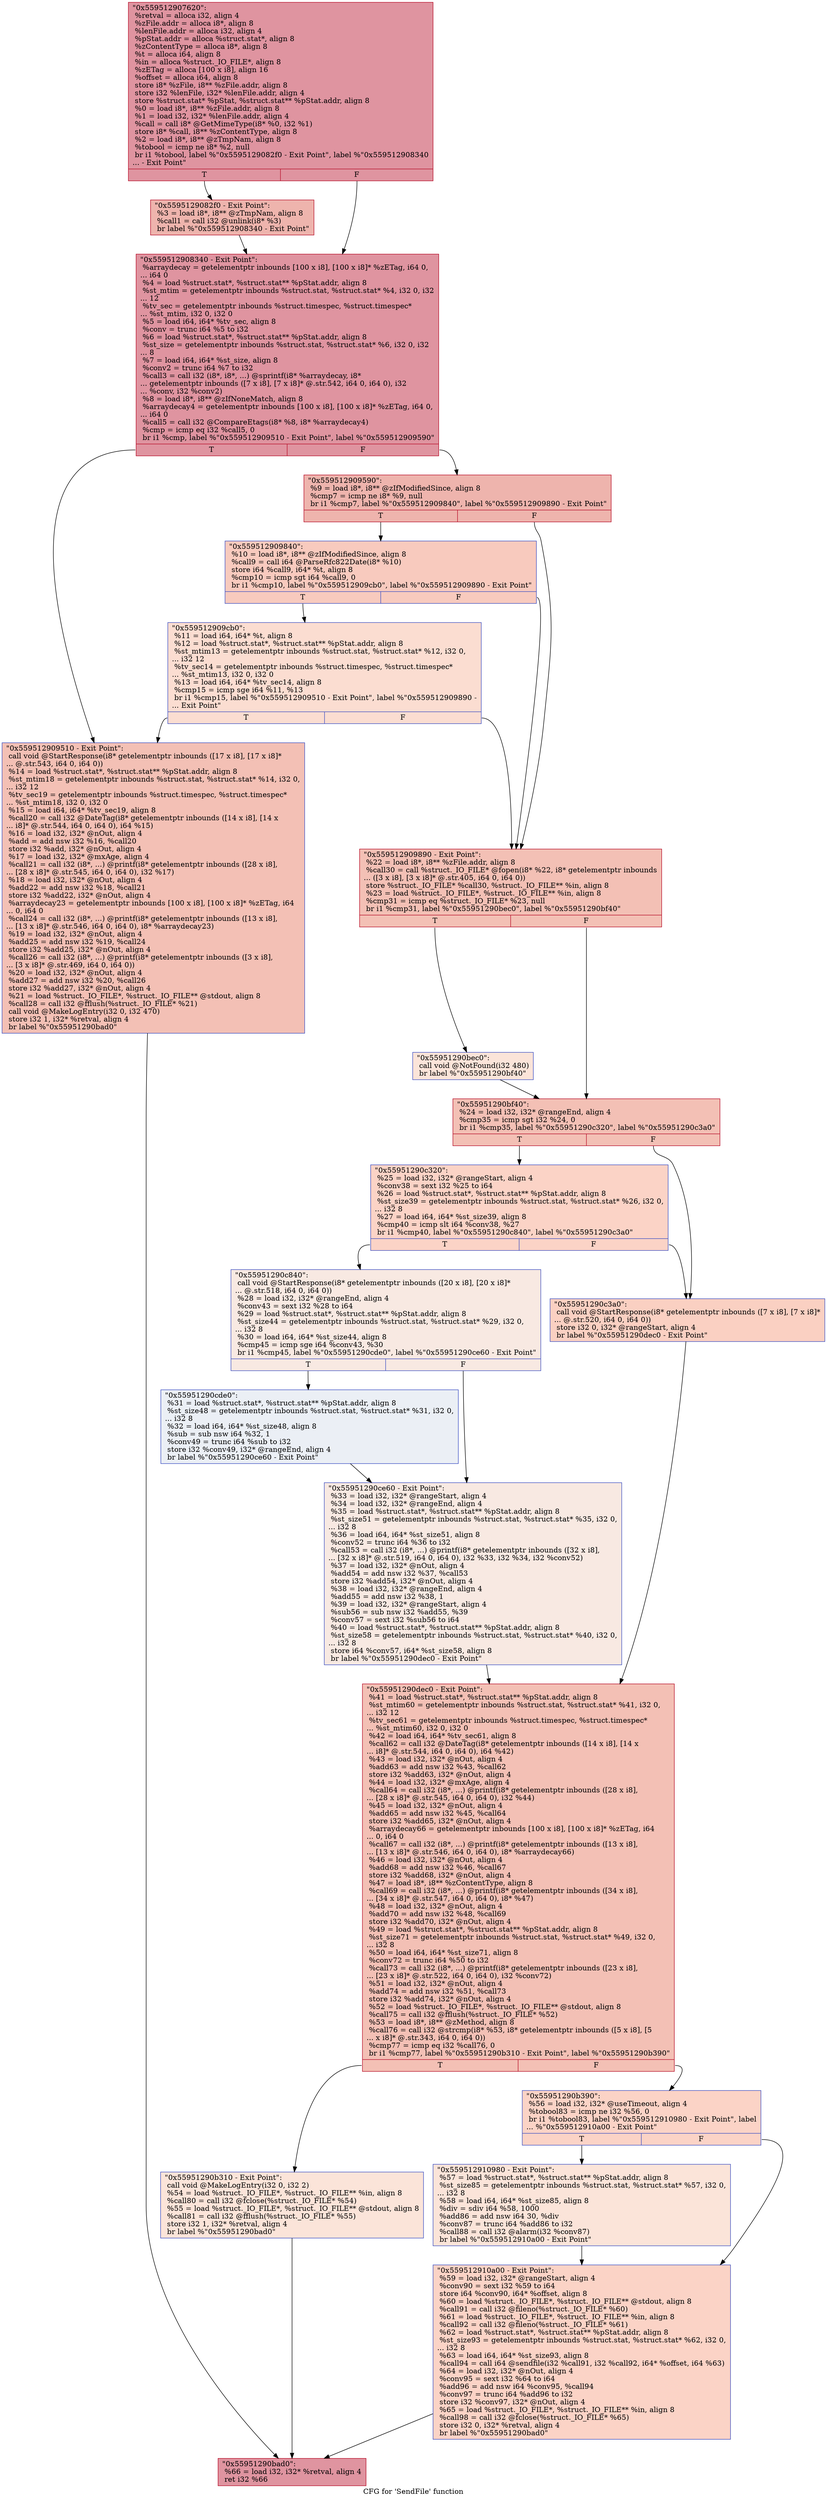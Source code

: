 digraph "CFG for 'SendFile' function" {
	label="CFG for 'SendFile' function";

	Node0x559512907620 [shape=record,color="#b70d28ff", style=filled, fillcolor="#b70d2870",label="{\"0x559512907620\":\l  %retval = alloca i32, align 4\l  %zFile.addr = alloca i8*, align 8\l  %lenFile.addr = alloca i32, align 4\l  %pStat.addr = alloca %struct.stat*, align 8\l  %zContentType = alloca i8*, align 8\l  %t = alloca i64, align 8\l  %in = alloca %struct._IO_FILE*, align 8\l  %zETag = alloca [100 x i8], align 16\l  %offset = alloca i64, align 8\l  store i8* %zFile, i8** %zFile.addr, align 8\l  store i32 %lenFile, i32* %lenFile.addr, align 4\l  store %struct.stat* %pStat, %struct.stat** %pStat.addr, align 8\l  %0 = load i8*, i8** %zFile.addr, align 8\l  %1 = load i32, i32* %lenFile.addr, align 4\l  %call = call i8* @GetMimeType(i8* %0, i32 %1)\l  store i8* %call, i8** %zContentType, align 8\l  %2 = load i8*, i8** @zTmpNam, align 8\l  %tobool = icmp ne i8* %2, null\l  br i1 %tobool, label %\"0x5595129082f0 - Exit Point\", label %\"0x559512908340\l... - Exit Point\"\l|{<s0>T|<s1>F}}"];
	Node0x559512907620:s0 -> Node0x5595129082f0;
	Node0x559512907620:s1 -> Node0x559512908340;
	Node0x5595129082f0 [shape=record,color="#b70d28ff", style=filled, fillcolor="#d8564670",label="{\"0x5595129082f0 - Exit Point\":                    \l  %3 = load i8*, i8** @zTmpNam, align 8\l  %call1 = call i32 @unlink(i8* %3)\l  br label %\"0x559512908340 - Exit Point\"\l}"];
	Node0x5595129082f0 -> Node0x559512908340;
	Node0x559512908340 [shape=record,color="#b70d28ff", style=filled, fillcolor="#b70d2870",label="{\"0x559512908340 - Exit Point\":                    \l  %arraydecay = getelementptr inbounds [100 x i8], [100 x i8]* %zETag, i64 0,\l... i64 0\l  %4 = load %struct.stat*, %struct.stat** %pStat.addr, align 8\l  %st_mtim = getelementptr inbounds %struct.stat, %struct.stat* %4, i32 0, i32\l... 12\l  %tv_sec = getelementptr inbounds %struct.timespec, %struct.timespec*\l... %st_mtim, i32 0, i32 0\l  %5 = load i64, i64* %tv_sec, align 8\l  %conv = trunc i64 %5 to i32\l  %6 = load %struct.stat*, %struct.stat** %pStat.addr, align 8\l  %st_size = getelementptr inbounds %struct.stat, %struct.stat* %6, i32 0, i32\l... 8\l  %7 = load i64, i64* %st_size, align 8\l  %conv2 = trunc i64 %7 to i32\l  %call3 = call i32 (i8*, i8*, ...) @sprintf(i8* %arraydecay, i8*\l... getelementptr inbounds ([7 x i8], [7 x i8]* @.str.542, i64 0, i64 0), i32\l... %conv, i32 %conv2)\l  %8 = load i8*, i8** @zIfNoneMatch, align 8\l  %arraydecay4 = getelementptr inbounds [100 x i8], [100 x i8]* %zETag, i64 0,\l... i64 0\l  %call5 = call i32 @CompareEtags(i8* %8, i8* %arraydecay4)\l  %cmp = icmp eq i32 %call5, 0\l  br i1 %cmp, label %\"0x559512909510 - Exit Point\", label %\"0x559512909590\"\l|{<s0>T|<s1>F}}"];
	Node0x559512908340:s0 -> Node0x559512909510;
	Node0x559512908340:s1 -> Node0x559512909590;
	Node0x559512909590 [shape=record,color="#b70d28ff", style=filled, fillcolor="#d8564670",label="{\"0x559512909590\":                                 \l  %9 = load i8*, i8** @zIfModifiedSince, align 8\l  %cmp7 = icmp ne i8* %9, null\l  br i1 %cmp7, label %\"0x559512909840\", label %\"0x559512909890 - Exit Point\"\l|{<s0>T|<s1>F}}"];
	Node0x559512909590:s0 -> Node0x559512909840;
	Node0x559512909590:s1 -> Node0x559512909890;
	Node0x559512909840 [shape=record,color="#3d50c3ff", style=filled, fillcolor="#ef886b70",label="{\"0x559512909840\":                                 \l  %10 = load i8*, i8** @zIfModifiedSince, align 8\l  %call9 = call i64 @ParseRfc822Date(i8* %10)\l  store i64 %call9, i64* %t, align 8\l  %cmp10 = icmp sgt i64 %call9, 0\l  br i1 %cmp10, label %\"0x559512909cb0\", label %\"0x559512909890 - Exit Point\"\l|{<s0>T|<s1>F}}"];
	Node0x559512909840:s0 -> Node0x559512909cb0;
	Node0x559512909840:s1 -> Node0x559512909890;
	Node0x559512909cb0 [shape=record,color="#3d50c3ff", style=filled, fillcolor="#f7b39670",label="{\"0x559512909cb0\":                                 \l  %11 = load i64, i64* %t, align 8\l  %12 = load %struct.stat*, %struct.stat** %pStat.addr, align 8\l  %st_mtim13 = getelementptr inbounds %struct.stat, %struct.stat* %12, i32 0,\l... i32 12\l  %tv_sec14 = getelementptr inbounds %struct.timespec, %struct.timespec*\l... %st_mtim13, i32 0, i32 0\l  %13 = load i64, i64* %tv_sec14, align 8\l  %cmp15 = icmp sge i64 %11, %13\l  br i1 %cmp15, label %\"0x559512909510 - Exit Point\", label %\"0x559512909890 -\l... Exit Point\"\l|{<s0>T|<s1>F}}"];
	Node0x559512909cb0:s0 -> Node0x559512909510;
	Node0x559512909cb0:s1 -> Node0x559512909890;
	Node0x559512909510 [shape=record,color="#3d50c3ff", style=filled, fillcolor="#e5705870",label="{\"0x559512909510 - Exit Point\":                    \l  call void @StartResponse(i8* getelementptr inbounds ([17 x i8], [17 x i8]*\l... @.str.543, i64 0, i64 0))\l  %14 = load %struct.stat*, %struct.stat** %pStat.addr, align 8\l  %st_mtim18 = getelementptr inbounds %struct.stat, %struct.stat* %14, i32 0,\l... i32 12\l  %tv_sec19 = getelementptr inbounds %struct.timespec, %struct.timespec*\l... %st_mtim18, i32 0, i32 0\l  %15 = load i64, i64* %tv_sec19, align 8\l  %call20 = call i32 @DateTag(i8* getelementptr inbounds ([14 x i8], [14 x\l... i8]* @.str.544, i64 0, i64 0), i64 %15)\l  %16 = load i32, i32* @nOut, align 4\l  %add = add nsw i32 %16, %call20\l  store i32 %add, i32* @nOut, align 4\l  %17 = load i32, i32* @mxAge, align 4\l  %call21 = call i32 (i8*, ...) @printf(i8* getelementptr inbounds ([28 x i8],\l... [28 x i8]* @.str.545, i64 0, i64 0), i32 %17)\l  %18 = load i32, i32* @nOut, align 4\l  %add22 = add nsw i32 %18, %call21\l  store i32 %add22, i32* @nOut, align 4\l  %arraydecay23 = getelementptr inbounds [100 x i8], [100 x i8]* %zETag, i64\l... 0, i64 0\l  %call24 = call i32 (i8*, ...) @printf(i8* getelementptr inbounds ([13 x i8],\l... [13 x i8]* @.str.546, i64 0, i64 0), i8* %arraydecay23)\l  %19 = load i32, i32* @nOut, align 4\l  %add25 = add nsw i32 %19, %call24\l  store i32 %add25, i32* @nOut, align 4\l  %call26 = call i32 (i8*, ...) @printf(i8* getelementptr inbounds ([3 x i8],\l... [3 x i8]* @.str.469, i64 0, i64 0))\l  %20 = load i32, i32* @nOut, align 4\l  %add27 = add nsw i32 %20, %call26\l  store i32 %add27, i32* @nOut, align 4\l  %21 = load %struct._IO_FILE*, %struct._IO_FILE** @stdout, align 8\l  %call28 = call i32 @fflush(%struct._IO_FILE* %21)\l  call void @MakeLogEntry(i32 0, i32 470)\l  store i32 1, i32* %retval, align 4\l  br label %\"0x55951290bad0\"\l}"];
	Node0x559512909510 -> Node0x55951290bad0;
	Node0x559512909890 [shape=record,color="#b70d28ff", style=filled, fillcolor="#e5705870",label="{\"0x559512909890 - Exit Point\":                    \l  %22 = load i8*, i8** %zFile.addr, align 8\l  %call30 = call %struct._IO_FILE* @fopen(i8* %22, i8* getelementptr inbounds\l... ([3 x i8], [3 x i8]* @.str.405, i64 0, i64 0))\l  store %struct._IO_FILE* %call30, %struct._IO_FILE** %in, align 8\l  %23 = load %struct._IO_FILE*, %struct._IO_FILE** %in, align 8\l  %cmp31 = icmp eq %struct._IO_FILE* %23, null\l  br i1 %cmp31, label %\"0x55951290bec0\", label %\"0x55951290bf40\"\l|{<s0>T|<s1>F}}"];
	Node0x559512909890:s0 -> Node0x55951290bec0;
	Node0x559512909890:s1 -> Node0x55951290bf40;
	Node0x55951290bec0 [shape=record,color="#3d50c3ff", style=filled, fillcolor="#f5c1a970",label="{\"0x55951290bec0\":                                 \l  call void @NotFound(i32 480)\l  br label %\"0x55951290bf40\"\l}"];
	Node0x55951290bec0 -> Node0x55951290bf40;
	Node0x55951290bf40 [shape=record,color="#b70d28ff", style=filled, fillcolor="#e5705870",label="{\"0x55951290bf40\":                                 \l  %24 = load i32, i32* @rangeEnd, align 4\l  %cmp35 = icmp sgt i32 %24, 0\l  br i1 %cmp35, label %\"0x55951290c320\", label %\"0x55951290c3a0\"\l|{<s0>T|<s1>F}}"];
	Node0x55951290bf40:s0 -> Node0x55951290c320;
	Node0x55951290bf40:s1 -> Node0x55951290c3a0;
	Node0x55951290c320 [shape=record,color="#3d50c3ff", style=filled, fillcolor="#f59c7d70",label="{\"0x55951290c320\":                                 \l  %25 = load i32, i32* @rangeStart, align 4\l  %conv38 = sext i32 %25 to i64\l  %26 = load %struct.stat*, %struct.stat** %pStat.addr, align 8\l  %st_size39 = getelementptr inbounds %struct.stat, %struct.stat* %26, i32 0,\l... i32 8\l  %27 = load i64, i64* %st_size39, align 8\l  %cmp40 = icmp slt i64 %conv38, %27\l  br i1 %cmp40, label %\"0x55951290c840\", label %\"0x55951290c3a0\"\l|{<s0>T|<s1>F}}"];
	Node0x55951290c320:s0 -> Node0x55951290c840;
	Node0x55951290c320:s1 -> Node0x55951290c3a0;
	Node0x55951290c840 [shape=record,color="#3d50c3ff", style=filled, fillcolor="#efcebd70",label="{\"0x55951290c840\":                                 \l  call void @StartResponse(i8* getelementptr inbounds ([20 x i8], [20 x i8]*\l... @.str.518, i64 0, i64 0))\l  %28 = load i32, i32* @rangeEnd, align 4\l  %conv43 = sext i32 %28 to i64\l  %29 = load %struct.stat*, %struct.stat** %pStat.addr, align 8\l  %st_size44 = getelementptr inbounds %struct.stat, %struct.stat* %29, i32 0,\l... i32 8\l  %30 = load i64, i64* %st_size44, align 8\l  %cmp45 = icmp sge i64 %conv43, %30\l  br i1 %cmp45, label %\"0x55951290cde0\", label %\"0x55951290ce60 - Exit Point\"\l|{<s0>T|<s1>F}}"];
	Node0x55951290c840:s0 -> Node0x55951290cde0;
	Node0x55951290c840:s1 -> Node0x55951290ce60;
	Node0x55951290cde0 [shape=record,color="#3d50c3ff", style=filled, fillcolor="#d1dae970",label="{\"0x55951290cde0\":                                 \l  %31 = load %struct.stat*, %struct.stat** %pStat.addr, align 8\l  %st_size48 = getelementptr inbounds %struct.stat, %struct.stat* %31, i32 0,\l... i32 8\l  %32 = load i64, i64* %st_size48, align 8\l  %sub = sub nsw i64 %32, 1\l  %conv49 = trunc i64 %sub to i32\l  store i32 %conv49, i32* @rangeEnd, align 4\l  br label %\"0x55951290ce60 - Exit Point\"\l}"];
	Node0x55951290cde0 -> Node0x55951290ce60;
	Node0x55951290ce60 [shape=record,color="#3d50c3ff", style=filled, fillcolor="#efcebd70",label="{\"0x55951290ce60 - Exit Point\":                    \l  %33 = load i32, i32* @rangeStart, align 4\l  %34 = load i32, i32* @rangeEnd, align 4\l  %35 = load %struct.stat*, %struct.stat** %pStat.addr, align 8\l  %st_size51 = getelementptr inbounds %struct.stat, %struct.stat* %35, i32 0,\l... i32 8\l  %36 = load i64, i64* %st_size51, align 8\l  %conv52 = trunc i64 %36 to i32\l  %call53 = call i32 (i8*, ...) @printf(i8* getelementptr inbounds ([32 x i8],\l... [32 x i8]* @.str.519, i64 0, i64 0), i32 %33, i32 %34, i32 %conv52)\l  %37 = load i32, i32* @nOut, align 4\l  %add54 = add nsw i32 %37, %call53\l  store i32 %add54, i32* @nOut, align 4\l  %38 = load i32, i32* @rangeEnd, align 4\l  %add55 = add nsw i32 %38, 1\l  %39 = load i32, i32* @rangeStart, align 4\l  %sub56 = sub nsw i32 %add55, %39\l  %conv57 = sext i32 %sub56 to i64\l  %40 = load %struct.stat*, %struct.stat** %pStat.addr, align 8\l  %st_size58 = getelementptr inbounds %struct.stat, %struct.stat* %40, i32 0,\l... i32 8\l  store i64 %conv57, i64* %st_size58, align 8\l  br label %\"0x55951290dec0 - Exit Point\"\l}"];
	Node0x55951290ce60 -> Node0x55951290dec0;
	Node0x55951290c3a0 [shape=record,color="#3d50c3ff", style=filled, fillcolor="#f3947570",label="{\"0x55951290c3a0\":                                 \l  call void @StartResponse(i8* getelementptr inbounds ([7 x i8], [7 x i8]*\l... @.str.520, i64 0, i64 0))\l  store i32 0, i32* @rangeStart, align 4\l  br label %\"0x55951290dec0 - Exit Point\"\l}"];
	Node0x55951290c3a0 -> Node0x55951290dec0;
	Node0x55951290dec0 [shape=record,color="#b70d28ff", style=filled, fillcolor="#e5705870",label="{\"0x55951290dec0 - Exit Point\":                    \l  %41 = load %struct.stat*, %struct.stat** %pStat.addr, align 8\l  %st_mtim60 = getelementptr inbounds %struct.stat, %struct.stat* %41, i32 0,\l... i32 12\l  %tv_sec61 = getelementptr inbounds %struct.timespec, %struct.timespec*\l... %st_mtim60, i32 0, i32 0\l  %42 = load i64, i64* %tv_sec61, align 8\l  %call62 = call i32 @DateTag(i8* getelementptr inbounds ([14 x i8], [14 x\l... i8]* @.str.544, i64 0, i64 0), i64 %42)\l  %43 = load i32, i32* @nOut, align 4\l  %add63 = add nsw i32 %43, %call62\l  store i32 %add63, i32* @nOut, align 4\l  %44 = load i32, i32* @mxAge, align 4\l  %call64 = call i32 (i8*, ...) @printf(i8* getelementptr inbounds ([28 x i8],\l... [28 x i8]* @.str.545, i64 0, i64 0), i32 %44)\l  %45 = load i32, i32* @nOut, align 4\l  %add65 = add nsw i32 %45, %call64\l  store i32 %add65, i32* @nOut, align 4\l  %arraydecay66 = getelementptr inbounds [100 x i8], [100 x i8]* %zETag, i64\l... 0, i64 0\l  %call67 = call i32 (i8*, ...) @printf(i8* getelementptr inbounds ([13 x i8],\l... [13 x i8]* @.str.546, i64 0, i64 0), i8* %arraydecay66)\l  %46 = load i32, i32* @nOut, align 4\l  %add68 = add nsw i32 %46, %call67\l  store i32 %add68, i32* @nOut, align 4\l  %47 = load i8*, i8** %zContentType, align 8\l  %call69 = call i32 (i8*, ...) @printf(i8* getelementptr inbounds ([34 x i8],\l... [34 x i8]* @.str.547, i64 0, i64 0), i8* %47)\l  %48 = load i32, i32* @nOut, align 4\l  %add70 = add nsw i32 %48, %call69\l  store i32 %add70, i32* @nOut, align 4\l  %49 = load %struct.stat*, %struct.stat** %pStat.addr, align 8\l  %st_size71 = getelementptr inbounds %struct.stat, %struct.stat* %49, i32 0,\l... i32 8\l  %50 = load i64, i64* %st_size71, align 8\l  %conv72 = trunc i64 %50 to i32\l  %call73 = call i32 (i8*, ...) @printf(i8* getelementptr inbounds ([23 x i8],\l... [23 x i8]* @.str.522, i64 0, i64 0), i32 %conv72)\l  %51 = load i32, i32* @nOut, align 4\l  %add74 = add nsw i32 %51, %call73\l  store i32 %add74, i32* @nOut, align 4\l  %52 = load %struct._IO_FILE*, %struct._IO_FILE** @stdout, align 8\l  %call75 = call i32 @fflush(%struct._IO_FILE* %52)\l  %53 = load i8*, i8** @zMethod, align 8\l  %call76 = call i32 @strcmp(i8* %53, i8* getelementptr inbounds ([5 x i8], [5\l... x i8]* @.str.343, i64 0, i64 0))\l  %cmp77 = icmp eq i32 %call76, 0\l  br i1 %cmp77, label %\"0x55951290b310 - Exit Point\", label %\"0x55951290b390\"\l|{<s0>T|<s1>F}}"];
	Node0x55951290dec0:s0 -> Node0x55951290b310;
	Node0x55951290dec0:s1 -> Node0x55951290b390;
	Node0x55951290b310 [shape=record,color="#3d50c3ff", style=filled, fillcolor="#f5c1a970",label="{\"0x55951290b310 - Exit Point\":                    \l  call void @MakeLogEntry(i32 0, i32 2)\l  %54 = load %struct._IO_FILE*, %struct._IO_FILE** %in, align 8\l  %call80 = call i32 @fclose(%struct._IO_FILE* %54)\l  %55 = load %struct._IO_FILE*, %struct._IO_FILE** @stdout, align 8\l  %call81 = call i32 @fflush(%struct._IO_FILE* %55)\l  store i32 1, i32* %retval, align 4\l  br label %\"0x55951290bad0\"\l}"];
	Node0x55951290b310 -> Node0x55951290bad0;
	Node0x55951290b390 [shape=record,color="#3d50c3ff", style=filled, fillcolor="#f59c7d70",label="{\"0x55951290b390\":                                 \l  %56 = load i32, i32* @useTimeout, align 4\l  %tobool83 = icmp ne i32 %56, 0\l  br i1 %tobool83, label %\"0x559512910980 - Exit Point\", label\l... %\"0x559512910a00 - Exit Point\"\l|{<s0>T|<s1>F}}"];
	Node0x55951290b390:s0 -> Node0x559512910980;
	Node0x55951290b390:s1 -> Node0x559512910a00;
	Node0x559512910980 [shape=record,color="#3d50c3ff", style=filled, fillcolor="#f5c1a970",label="{\"0x559512910980 - Exit Point\":                    \l  %57 = load %struct.stat*, %struct.stat** %pStat.addr, align 8\l  %st_size85 = getelementptr inbounds %struct.stat, %struct.stat* %57, i32 0,\l... i32 8\l  %58 = load i64, i64* %st_size85, align 8\l  %div = sdiv i64 %58, 1000\l  %add86 = add nsw i64 30, %div\l  %conv87 = trunc i64 %add86 to i32\l  %call88 = call i32 @alarm(i32 %conv87)\l  br label %\"0x559512910a00 - Exit Point\"\l}"];
	Node0x559512910980 -> Node0x559512910a00;
	Node0x559512910a00 [shape=record,color="#3d50c3ff", style=filled, fillcolor="#f59c7d70",label="{\"0x559512910a00 - Exit Point\":                    \l  %59 = load i32, i32* @rangeStart, align 4\l  %conv90 = sext i32 %59 to i64\l  store i64 %conv90, i64* %offset, align 8\l  %60 = load %struct._IO_FILE*, %struct._IO_FILE** @stdout, align 8\l  %call91 = call i32 @fileno(%struct._IO_FILE* %60)\l  %61 = load %struct._IO_FILE*, %struct._IO_FILE** %in, align 8\l  %call92 = call i32 @fileno(%struct._IO_FILE* %61)\l  %62 = load %struct.stat*, %struct.stat** %pStat.addr, align 8\l  %st_size93 = getelementptr inbounds %struct.stat, %struct.stat* %62, i32 0,\l... i32 8\l  %63 = load i64, i64* %st_size93, align 8\l  %call94 = call i64 @sendfile(i32 %call91, i32 %call92, i64* %offset, i64 %63)\l  %64 = load i32, i32* @nOut, align 4\l  %conv95 = sext i32 %64 to i64\l  %add96 = add nsw i64 %conv95, %call94\l  %conv97 = trunc i64 %add96 to i32\l  store i32 %conv97, i32* @nOut, align 4\l  %65 = load %struct._IO_FILE*, %struct._IO_FILE** %in, align 8\l  %call98 = call i32 @fclose(%struct._IO_FILE* %65)\l  store i32 0, i32* %retval, align 4\l  br label %\"0x55951290bad0\"\l}"];
	Node0x559512910a00 -> Node0x55951290bad0;
	Node0x55951290bad0 [shape=record,color="#b70d28ff", style=filled, fillcolor="#b70d2870",label="{\"0x55951290bad0\":                                 \l  %66 = load i32, i32* %retval, align 4\l  ret i32 %66\l}"];
}
